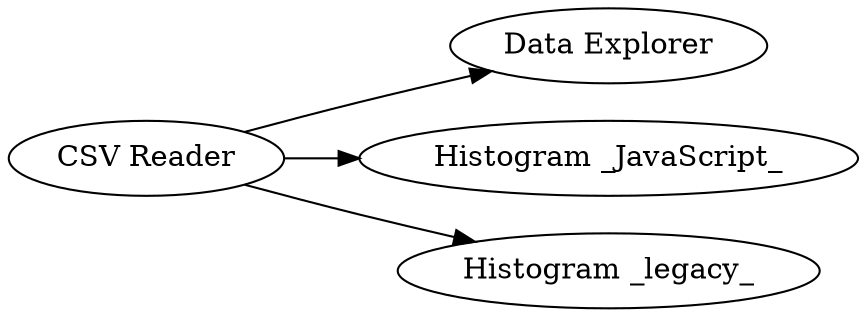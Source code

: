 digraph {
	1 [label="CSV Reader"]
	2 [label="Data Explorer"]
	3 [label="Histogram _JavaScript_"]
	4 [label="Histogram _legacy_"]
	1 -> 2
	1 -> 3
	1 -> 4
	rankdir=LR
}
